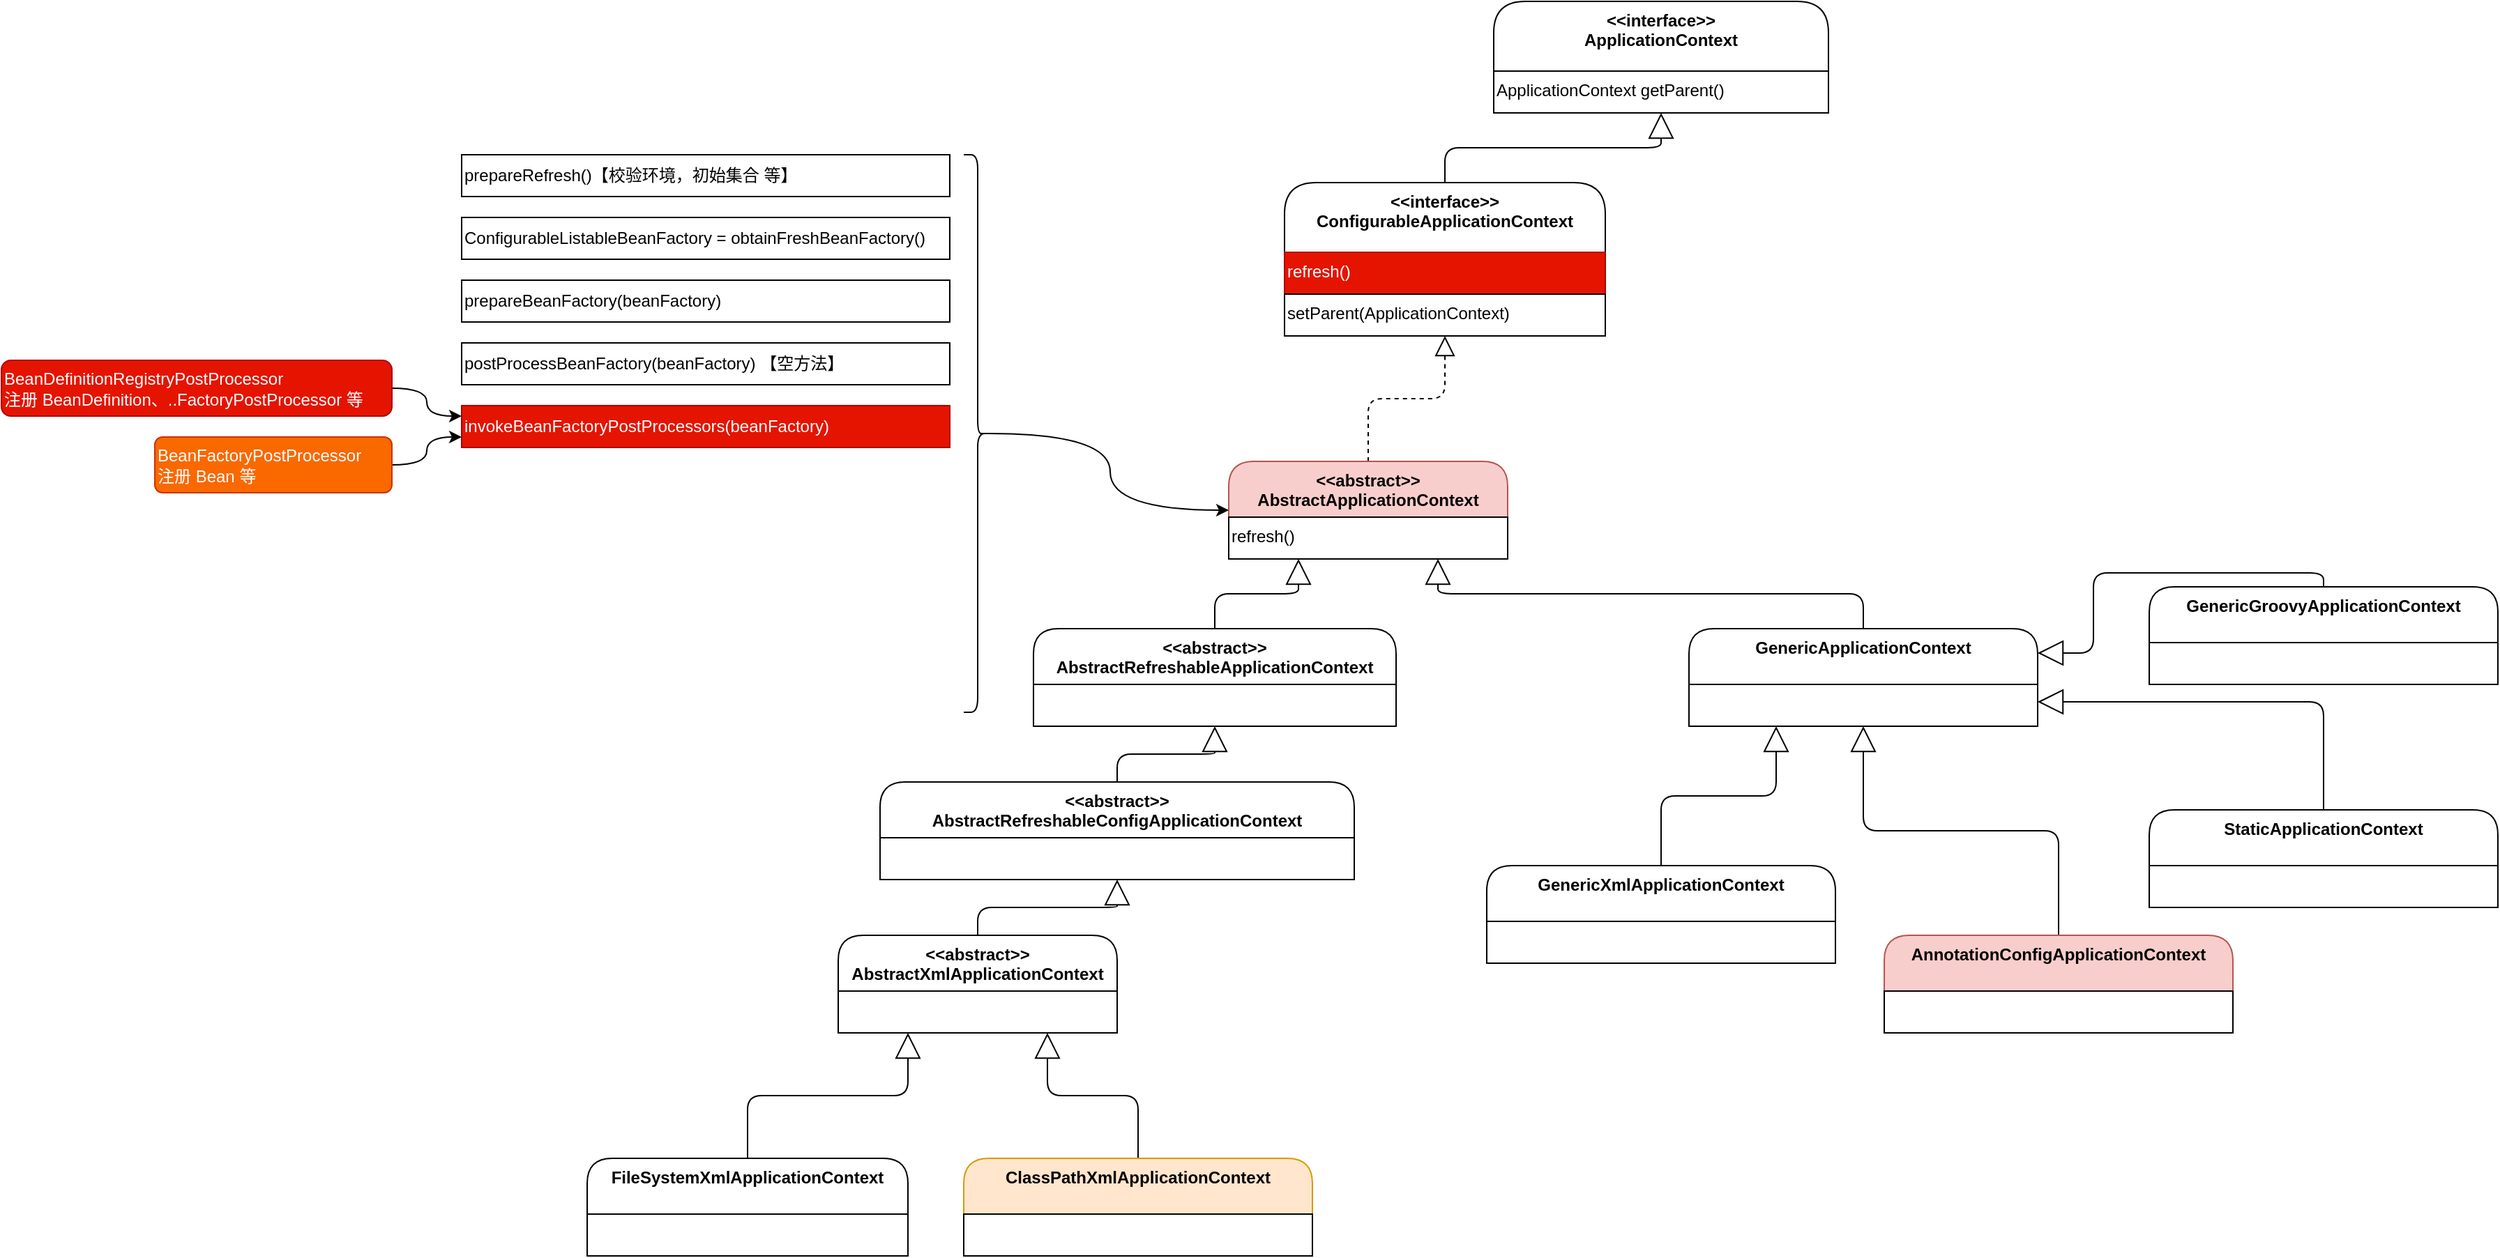 <mxfile version="14.4.3" type="device" pages="3"><diagram id="2eOBJbK9rwyMT7_WgI13" name="ApplicationContext"><mxGraphModel dx="1950" dy="743" grid="1" gridSize="10" guides="1" tooltips="1" connect="1" arrows="1" fold="1" page="1" pageScale="1" pageWidth="827" pageHeight="1169" math="0" shadow="0"><root><mxCell id="Z-_brE4F3UOlO_tRf-T5-0"/><mxCell id="Z-_brE4F3UOlO_tRf-T5-1" parent="Z-_brE4F3UOlO_tRf-T5-0"/><mxCell id="tcb4cAzJJdd2YzexwwBs-0" value="&lt;&lt;interface&gt;&gt;&#10;ApplicationContext&#10;" style="swimlane;fontStyle=1;align=center;verticalAlign=top;childLayout=stackLayout;horizontal=1;startSize=50;horizontalStack=0;resizeParent=1;resizeParentMax=0;resizeLast=0;collapsible=1;marginBottom=0;rounded=1;shadow=0;glass=0;sketch=0;html=0;" parent="Z-_brE4F3UOlO_tRf-T5-1" vertex="1"><mxGeometry x="270" y="140" width="240" height="80" as="geometry"><mxRectangle x="200" y="1001" width="260" height="26" as="alternateBounds"/></mxGeometry></mxCell><mxCell id="tcb4cAzJJdd2YzexwwBs-1" value="ApplicationContext getParent()" style="rounded=0;whiteSpace=wrap;shadow=0;glass=0;sketch=0;align=left;verticalAlign=top;" parent="tcb4cAzJJdd2YzexwwBs-0" vertex="1"><mxGeometry y="50" width="240" height="30" as="geometry"/></mxCell><mxCell id="tcb4cAzJJdd2YzexwwBs-4" value="&lt;&lt;interface&gt;&gt;&#10;ConfigurableApplicationContext&#10;" style="swimlane;fontStyle=1;align=center;verticalAlign=top;childLayout=stackLayout;horizontal=1;startSize=50;horizontalStack=0;resizeParent=1;resizeParentMax=0;resizeLast=0;collapsible=1;marginBottom=0;rounded=1;shadow=0;glass=0;sketch=0;html=0;" parent="Z-_brE4F3UOlO_tRf-T5-1" vertex="1"><mxGeometry x="120" y="270" width="230" height="110" as="geometry"><mxRectangle x="200" y="1001" width="260" height="26" as="alternateBounds"/></mxGeometry></mxCell><mxCell id="tcb4cAzJJdd2YzexwwBs-5" value="refresh()" style="rounded=0;whiteSpace=wrap;shadow=0;glass=0;sketch=0;align=left;verticalAlign=top;fillColor=#e51400;strokeColor=#B20000;fontColor=#ffffff;" parent="tcb4cAzJJdd2YzexwwBs-4" vertex="1"><mxGeometry y="50" width="230" height="30" as="geometry"/></mxCell><mxCell id="tcb4cAzJJdd2YzexwwBs-7" value="setParent(ApplicationContext)" style="rounded=0;whiteSpace=wrap;shadow=0;glass=0;sketch=0;align=left;verticalAlign=top;" parent="tcb4cAzJJdd2YzexwwBs-4" vertex="1"><mxGeometry y="80" width="230" height="30" as="geometry"/></mxCell><mxCell id="tcb4cAzJJdd2YzexwwBs-6" value="" style="endArrow=block;endSize=16;endFill=0;html=1;edgeStyle=orthogonalEdgeStyle;" parent="Z-_brE4F3UOlO_tRf-T5-1" source="tcb4cAzJJdd2YzexwwBs-4" target="tcb4cAzJJdd2YzexwwBs-0" edge="1"><mxGeometry x="-265" y="40" width="160" as="geometry"><mxPoint x="40" y="330" as="sourcePoint"/><mxPoint x="157.5" y="190" as="targetPoint"/></mxGeometry></mxCell><mxCell id="tcb4cAzJJdd2YzexwwBs-9" value="" style="endArrow=block;dashed=1;endFill=0;endSize=12;html=1;edgeStyle=orthogonalEdgeStyle;" parent="Z-_brE4F3UOlO_tRf-T5-1" source="tcb4cAzJJdd2YzexwwBs-2" target="tcb4cAzJJdd2YzexwwBs-4" edge="1"><mxGeometry x="-57.5" y="235" width="160" as="geometry"><mxPoint x="122.5" y="525" as="sourcePoint"/><mxPoint x="30" y="380" as="targetPoint"/></mxGeometry></mxCell><mxCell id="tcb4cAzJJdd2YzexwwBs-2" value="&lt;&lt;abstract&gt;&gt;&#10;AbstractApplicationContext" style="swimlane;fontStyle=1;align=center;verticalAlign=top;childLayout=stackLayout;horizontal=1;startSize=40;horizontalStack=0;resizeParent=1;resizeParentMax=0;resizeLast=0;collapsible=1;marginBottom=0;rounded=1;shadow=0;glass=0;sketch=0;html=0;fillColor=#f8cecc;strokeColor=#b85450;" parent="Z-_brE4F3UOlO_tRf-T5-1" vertex="1"><mxGeometry x="80" y="470" width="200" height="70" as="geometry"><mxRectangle x="200" y="1001" width="260" height="26" as="alternateBounds"/></mxGeometry></mxCell><mxCell id="tcb4cAzJJdd2YzexwwBs-3" value="refresh()" style="rounded=0;whiteSpace=wrap;shadow=0;glass=0;sketch=0;align=left;verticalAlign=top;" parent="tcb4cAzJJdd2YzexwwBs-2" vertex="1"><mxGeometry y="40" width="200" height="30" as="geometry"/></mxCell><mxCell id="tcb4cAzJJdd2YzexwwBs-10" value="&lt;&lt;abstract&gt;&gt;&#10;AbstractRefreshableApplicationContext" style="swimlane;fontStyle=1;align=center;verticalAlign=top;childLayout=stackLayout;horizontal=1;startSize=40;horizontalStack=0;resizeParent=1;resizeParentMax=0;resizeLast=0;collapsible=1;marginBottom=0;rounded=1;shadow=0;glass=0;sketch=0;html=0;" parent="Z-_brE4F3UOlO_tRf-T5-1" vertex="1"><mxGeometry x="-60" y="590" width="260" height="70" as="geometry"><mxRectangle x="200" y="1001" width="260" height="26" as="alternateBounds"/></mxGeometry></mxCell><mxCell id="tcb4cAzJJdd2YzexwwBs-11" value="" style="rounded=0;whiteSpace=wrap;shadow=0;glass=0;sketch=0;align=left;verticalAlign=top;" parent="tcb4cAzJJdd2YzexwwBs-10" vertex="1"><mxGeometry y="40" width="260" height="30" as="geometry"/></mxCell><mxCell id="tcb4cAzJJdd2YzexwwBs-12" value="&lt;&lt;abstract&gt;&gt;&#10;AbstractRefreshableConfigApplicationContext" style="swimlane;fontStyle=1;align=center;verticalAlign=top;childLayout=stackLayout;horizontal=1;startSize=40;horizontalStack=0;resizeParent=1;resizeParentMax=0;resizeLast=0;collapsible=1;marginBottom=0;rounded=1;shadow=0;glass=0;sketch=0;html=0;" parent="Z-_brE4F3UOlO_tRf-T5-1" vertex="1"><mxGeometry x="-170" y="700" width="340" height="70" as="geometry"><mxRectangle x="200" y="1001" width="260" height="26" as="alternateBounds"/></mxGeometry></mxCell><mxCell id="tcb4cAzJJdd2YzexwwBs-13" value="" style="rounded=0;whiteSpace=wrap;shadow=0;glass=0;sketch=0;align=left;verticalAlign=top;" parent="tcb4cAzJJdd2YzexwwBs-12" vertex="1"><mxGeometry y="40" width="340" height="30" as="geometry"/></mxCell><mxCell id="tcb4cAzJJdd2YzexwwBs-14" value="&lt;&lt;abstract&gt;&gt;&#10;AbstractXmlApplicationContext" style="swimlane;fontStyle=1;align=center;verticalAlign=top;childLayout=stackLayout;horizontal=1;startSize=40;horizontalStack=0;resizeParent=1;resizeParentMax=0;resizeLast=0;collapsible=1;marginBottom=0;rounded=1;shadow=0;glass=0;sketch=0;html=0;" parent="Z-_brE4F3UOlO_tRf-T5-1" vertex="1"><mxGeometry x="-200" y="810" width="200" height="70" as="geometry"><mxRectangle x="200" y="1001" width="260" height="26" as="alternateBounds"/></mxGeometry></mxCell><mxCell id="tcb4cAzJJdd2YzexwwBs-15" value="" style="rounded=0;whiteSpace=wrap;shadow=0;glass=0;sketch=0;align=left;verticalAlign=top;" parent="tcb4cAzJJdd2YzexwwBs-14" vertex="1"><mxGeometry y="40" width="200" height="30" as="geometry"/></mxCell><mxCell id="tcb4cAzJJdd2YzexwwBs-33" value="" style="endArrow=block;endSize=16;endFill=0;html=1;edgeStyle=orthogonalEdgeStyle;exitX=0.5;exitY=0;exitDx=0;exitDy=0;entryX=0.5;entryY=1;entryDx=0;entryDy=0;" parent="Z-_brE4F3UOlO_tRf-T5-1" source="tcb4cAzJJdd2YzexwwBs-14" target="tcb4cAzJJdd2YzexwwBs-12" edge="1"><mxGeometry x="-675" y="570" width="160" as="geometry"><mxPoint x="-370" y="860" as="sourcePoint"/><mxPoint x="-252.5" y="720" as="targetPoint"/></mxGeometry></mxCell><mxCell id="tcb4cAzJJdd2YzexwwBs-34" value="" style="endArrow=block;endSize=16;endFill=0;html=1;edgeStyle=orthogonalEdgeStyle;exitX=0.5;exitY=0;exitDx=0;exitDy=0;entryX=0.5;entryY=1;entryDx=0;entryDy=0;" parent="Z-_brE4F3UOlO_tRf-T5-1" source="tcb4cAzJJdd2YzexwwBs-12" target="tcb4cAzJJdd2YzexwwBs-10" edge="1"><mxGeometry x="-555" y="250" width="160" as="geometry"><mxPoint x="-250" y="540" as="sourcePoint"/><mxPoint x="-90" y="670" as="targetPoint"/></mxGeometry></mxCell><mxCell id="tcb4cAzJJdd2YzexwwBs-35" value="" style="endArrow=block;endSize=16;endFill=0;html=1;edgeStyle=orthogonalEdgeStyle;exitX=0.5;exitY=0;exitDx=0;exitDy=0;entryX=0.75;entryY=1;entryDx=0;entryDy=0;" parent="Z-_brE4F3UOlO_tRf-T5-1" source="tcb4cAzJJdd2YzexwwBs-21" target="tcb4cAzJJdd2YzexwwBs-3" edge="1"><mxGeometry x="-545" y="260" width="160" as="geometry"><mxPoint x="-240" y="550" as="sourcePoint"/><mxPoint x="-122.5" y="410" as="targetPoint"/></mxGeometry></mxCell><mxCell id="tcb4cAzJJdd2YzexwwBs-36" value="" style="endArrow=block;endSize=16;endFill=0;html=1;edgeStyle=orthogonalEdgeStyle;entryX=0.25;entryY=1;entryDx=0;entryDy=0;" parent="Z-_brE4F3UOlO_tRf-T5-1" source="tcb4cAzJJdd2YzexwwBs-10" target="tcb4cAzJJdd2YzexwwBs-2" edge="1"><mxGeometry x="-535" y="270" width="160" as="geometry"><mxPoint x="-230" y="560" as="sourcePoint"/><mxPoint x="-112.5" y="420" as="targetPoint"/></mxGeometry></mxCell><mxCell id="tcb4cAzJJdd2YzexwwBs-38" value="" style="endArrow=block;endSize=16;endFill=0;html=1;edgeStyle=orthogonalEdgeStyle;exitX=0.5;exitY=0;exitDx=0;exitDy=0;entryX=0.75;entryY=1;entryDx=0;entryDy=0;" parent="Z-_brE4F3UOlO_tRf-T5-1" source="tcb4cAzJJdd2YzexwwBs-18" target="tcb4cAzJJdd2YzexwwBs-14" edge="1"><mxGeometry x="-685" y="470" width="160" as="geometry"><mxPoint x="-380" y="760" as="sourcePoint"/><mxPoint x="-60" y="910" as="targetPoint"/></mxGeometry></mxCell><mxCell id="tcb4cAzJJdd2YzexwwBs-39" value="" style="endArrow=block;endSize=16;endFill=0;html=1;edgeStyle=orthogonalEdgeStyle;exitX=0.5;exitY=0;exitDx=0;exitDy=0;entryX=0.25;entryY=1;entryDx=0;entryDy=0;" parent="Z-_brE4F3UOlO_tRf-T5-1" source="tcb4cAzJJdd2YzexwwBs-16" target="tcb4cAzJJdd2YzexwwBs-14" edge="1"><mxGeometry x="-675" y="480" width="160" as="geometry"><mxPoint x="-370" y="770" as="sourcePoint"/><mxPoint x="-252.5" y="630" as="targetPoint"/></mxGeometry></mxCell><mxCell id="tcb4cAzJJdd2YzexwwBs-40" value="" style="endArrow=block;endSize=16;endFill=0;html=1;edgeStyle=orthogonalEdgeStyle;exitX=0.5;exitY=0;exitDx=0;exitDy=0;" parent="Z-_brE4F3UOlO_tRf-T5-1" source="tcb4cAzJJdd2YzexwwBs-25" target="tcb4cAzJJdd2YzexwwBs-21" edge="1"><mxGeometry x="-665" y="490" width="160" as="geometry"><mxPoint x="-360" y="780" as="sourcePoint"/><mxPoint x="-242.5" y="640" as="targetPoint"/></mxGeometry></mxCell><mxCell id="tcb4cAzJJdd2YzexwwBs-41" value="" style="endArrow=block;endSize=16;endFill=0;html=1;edgeStyle=orthogonalEdgeStyle;exitX=0.5;exitY=0;exitDx=0;exitDy=0;entryX=0.25;entryY=1;entryDx=0;entryDy=0;" parent="Z-_brE4F3UOlO_tRf-T5-1" source="tcb4cAzJJdd2YzexwwBs-23" target="tcb4cAzJJdd2YzexwwBs-21" edge="1"><mxGeometry x="-655" y="500" width="160" as="geometry"><mxPoint x="-350" y="790" as="sourcePoint"/><mxPoint x="-232.5" y="650" as="targetPoint"/></mxGeometry></mxCell><mxCell id="tcb4cAzJJdd2YzexwwBs-21" value="GenericApplicationContext" style="swimlane;fontStyle=1;align=center;verticalAlign=top;childLayout=stackLayout;horizontal=1;startSize=40;horizontalStack=0;resizeParent=1;resizeParentMax=0;resizeLast=0;collapsible=1;marginBottom=0;rounded=1;shadow=0;glass=0;sketch=0;html=0;" parent="Z-_brE4F3UOlO_tRf-T5-1" vertex="1"><mxGeometry x="410" y="590" width="250" height="70" as="geometry"><mxRectangle x="200" y="1001" width="260" height="26" as="alternateBounds"/></mxGeometry></mxCell><mxCell id="tcb4cAzJJdd2YzexwwBs-22" value="" style="rounded=0;whiteSpace=wrap;shadow=0;glass=0;sketch=0;align=left;verticalAlign=top;" parent="tcb4cAzJJdd2YzexwwBs-21" vertex="1"><mxGeometry y="40" width="250" height="30" as="geometry"/></mxCell><mxCell id="tcb4cAzJJdd2YzexwwBs-43" value="" style="endArrow=block;endSize=16;endFill=0;html=1;edgeStyle=orthogonalEdgeStyle;exitX=0.5;exitY=0;exitDx=0;exitDy=0;entryX=1;entryY=0.75;entryDx=0;entryDy=0;" parent="Z-_brE4F3UOlO_tRf-T5-1" source="tcb4cAzJJdd2YzexwwBs-29" target="tcb4cAzJJdd2YzexwwBs-21" edge="1"><mxGeometry x="-655" y="500" width="160" as="geometry"><mxPoint x="475" y="850" as="sourcePoint"/><mxPoint x="482.5" y="670" as="targetPoint"/></mxGeometry></mxCell><mxCell id="tcb4cAzJJdd2YzexwwBs-44" value="" style="endArrow=block;endSize=16;endFill=0;html=1;edgeStyle=orthogonalEdgeStyle;exitX=0.5;exitY=0;exitDx=0;exitDy=0;entryX=1;entryY=0.25;entryDx=0;entryDy=0;" parent="Z-_brE4F3UOlO_tRf-T5-1" source="tcb4cAzJJdd2YzexwwBs-27" target="tcb4cAzJJdd2YzexwwBs-21" edge="1"><mxGeometry x="-645" y="510" width="160" as="geometry"><mxPoint x="845" y="730" as="sourcePoint"/><mxPoint x="607.5" y="670" as="targetPoint"/></mxGeometry></mxCell><mxCell id="tcb4cAzJJdd2YzexwwBs-29" value="StaticApplicationContext" style="swimlane;fontStyle=1;align=center;verticalAlign=top;childLayout=stackLayout;horizontal=1;startSize=40;horizontalStack=0;resizeParent=1;resizeParentMax=0;resizeLast=0;collapsible=1;marginBottom=0;rounded=1;shadow=0;glass=0;sketch=0;html=0;" parent="Z-_brE4F3UOlO_tRf-T5-1" vertex="1"><mxGeometry x="740" y="720" width="250" height="70" as="geometry"><mxRectangle x="200" y="1001" width="260" height="26" as="alternateBounds"/></mxGeometry></mxCell><mxCell id="tcb4cAzJJdd2YzexwwBs-30" value="" style="rounded=0;whiteSpace=wrap;shadow=0;glass=0;sketch=0;align=left;verticalAlign=top;" parent="tcb4cAzJJdd2YzexwwBs-29" vertex="1"><mxGeometry y="40" width="250" height="30" as="geometry"/></mxCell><mxCell id="tcb4cAzJJdd2YzexwwBs-27" value="GenericGroovyApplicationContext" style="swimlane;fontStyle=1;align=center;verticalAlign=top;childLayout=stackLayout;horizontal=1;startSize=40;horizontalStack=0;resizeParent=1;resizeParentMax=0;resizeLast=0;collapsible=1;marginBottom=0;rounded=1;shadow=0;glass=0;sketch=0;html=0;" parent="Z-_brE4F3UOlO_tRf-T5-1" vertex="1"><mxGeometry x="740" y="560" width="250" height="70" as="geometry"><mxRectangle x="200" y="1001" width="260" height="26" as="alternateBounds"/></mxGeometry></mxCell><mxCell id="tcb4cAzJJdd2YzexwwBs-28" value="" style="rounded=0;whiteSpace=wrap;shadow=0;glass=0;sketch=0;align=left;verticalAlign=top;" parent="tcb4cAzJJdd2YzexwwBs-27" vertex="1"><mxGeometry y="40" width="250" height="30" as="geometry"/></mxCell><mxCell id="tcb4cAzJJdd2YzexwwBs-23" value="GenericXmlApplicationContext" style="swimlane;fontStyle=1;align=center;verticalAlign=top;childLayout=stackLayout;horizontal=1;startSize=40;horizontalStack=0;resizeParent=1;resizeParentMax=0;resizeLast=0;collapsible=1;marginBottom=0;rounded=1;shadow=0;glass=0;sketch=0;html=0;" parent="Z-_brE4F3UOlO_tRf-T5-1" vertex="1"><mxGeometry x="265" y="760" width="250" height="70" as="geometry"><mxRectangle x="200" y="1001" width="260" height="26" as="alternateBounds"/></mxGeometry></mxCell><mxCell id="tcb4cAzJJdd2YzexwwBs-24" value="" style="rounded=0;whiteSpace=wrap;shadow=0;glass=0;sketch=0;align=left;verticalAlign=top;" parent="tcb4cAzJJdd2YzexwwBs-23" vertex="1"><mxGeometry y="40" width="250" height="30" as="geometry"/></mxCell><mxCell id="tcb4cAzJJdd2YzexwwBs-25" value="AnnotationConfigApplicationContext" style="swimlane;fontStyle=1;align=center;verticalAlign=top;childLayout=stackLayout;horizontal=1;startSize=40;horizontalStack=0;resizeParent=1;resizeParentMax=0;resizeLast=0;collapsible=1;marginBottom=0;rounded=1;shadow=0;glass=0;sketch=0;html=0;fillColor=#f8cecc;strokeColor=#b85450;" parent="Z-_brE4F3UOlO_tRf-T5-1" vertex="1"><mxGeometry x="550" y="810" width="250" height="70" as="geometry"><mxRectangle x="200" y="1001" width="260" height="26" as="alternateBounds"/></mxGeometry></mxCell><mxCell id="tcb4cAzJJdd2YzexwwBs-26" value="" style="rounded=0;whiteSpace=wrap;shadow=0;glass=0;sketch=0;align=left;verticalAlign=top;" parent="tcb4cAzJJdd2YzexwwBs-25" vertex="1"><mxGeometry y="40" width="250" height="30" as="geometry"/></mxCell><mxCell id="tcb4cAzJJdd2YzexwwBs-16" value="FileSystemXmlApplicationContext" style="swimlane;fontStyle=1;align=center;verticalAlign=top;childLayout=stackLayout;horizontal=1;startSize=40;horizontalStack=0;resizeParent=1;resizeParentMax=0;resizeLast=0;collapsible=1;marginBottom=0;rounded=1;shadow=0;glass=0;sketch=0;html=0;" parent="Z-_brE4F3UOlO_tRf-T5-1" vertex="1"><mxGeometry x="-380" y="970" width="230" height="70" as="geometry"><mxRectangle x="200" y="1001" width="260" height="26" as="alternateBounds"/></mxGeometry></mxCell><mxCell id="tcb4cAzJJdd2YzexwwBs-17" value="" style="rounded=0;whiteSpace=wrap;shadow=0;glass=0;sketch=0;align=left;verticalAlign=top;" parent="tcb4cAzJJdd2YzexwwBs-16" vertex="1"><mxGeometry y="40" width="230" height="30" as="geometry"/></mxCell><mxCell id="tcb4cAzJJdd2YzexwwBs-18" value="ClassPathXmlApplicationContext" style="swimlane;fontStyle=1;align=center;verticalAlign=top;childLayout=stackLayout;horizontal=1;startSize=40;horizontalStack=0;resizeParent=1;resizeParentMax=0;resizeLast=0;collapsible=1;marginBottom=0;rounded=1;shadow=0;glass=0;sketch=0;html=0;fillColor=#ffe6cc;strokeColor=#d79b00;" parent="Z-_brE4F3UOlO_tRf-T5-1" vertex="1"><mxGeometry x="-110" y="970" width="250" height="70" as="geometry"><mxRectangle x="200" y="1001" width="260" height="26" as="alternateBounds"/></mxGeometry></mxCell><mxCell id="tcb4cAzJJdd2YzexwwBs-19" value="" style="rounded=0;whiteSpace=wrap;shadow=0;glass=0;sketch=0;align=left;verticalAlign=top;" parent="tcb4cAzJJdd2YzexwwBs-18" vertex="1"><mxGeometry y="40" width="250" height="30" as="geometry"/></mxCell><mxCell id="yfQ4MfpyeCQayg9j_jtX-0" value="prepareRefresh()【校验环境，初始集合 等】" style="rounded=0;whiteSpace=wrap;align=left;" vertex="1" parent="Z-_brE4F3UOlO_tRf-T5-1"><mxGeometry x="-470" y="250" width="350" height="30" as="geometry"/></mxCell><mxCell id="yfQ4MfpyeCQayg9j_jtX-1" value="ConfigurableListableBeanFactory = obtainFreshBeanFactory()" style="rounded=0;whiteSpace=wrap;align=left;" vertex="1" parent="Z-_brE4F3UOlO_tRf-T5-1"><mxGeometry x="-470" y="295" width="350" height="30" as="geometry"/></mxCell><mxCell id="yfQ4MfpyeCQayg9j_jtX-2" value="prepareBeanFactory(beanFactory)" style="rounded=0;whiteSpace=wrap;align=left;" vertex="1" parent="Z-_brE4F3UOlO_tRf-T5-1"><mxGeometry x="-470" y="340" width="350" height="30" as="geometry"/></mxCell><mxCell id="yfQ4MfpyeCQayg9j_jtX-3" value="postProcessBeanFactory(beanFactory) 【空方法】" style="rounded=0;whiteSpace=wrap;align=left;" vertex="1" parent="Z-_brE4F3UOlO_tRf-T5-1"><mxGeometry x="-470" y="385" width="350" height="30" as="geometry"/></mxCell><mxCell id="yfQ4MfpyeCQayg9j_jtX-4" value="invokeBeanFactoryPostProcessors(beanFactory)" style="rounded=0;whiteSpace=wrap;align=left;fillColor=#e51400;strokeColor=#B20000;fontColor=#ffffff;" vertex="1" parent="Z-_brE4F3UOlO_tRf-T5-1"><mxGeometry x="-470" y="430" width="350" height="30" as="geometry"/></mxCell><mxCell id="oDiPn6DQFCnQ01coAmOC-1" style="edgeStyle=orthogonalEdgeStyle;rounded=0;orthogonalLoop=1;jettySize=auto;html=1;exitX=1;exitY=0.5;exitDx=0;exitDy=0;entryX=0;entryY=0.25;entryDx=0;entryDy=0;curved=1;" edge="1" parent="Z-_brE4F3UOlO_tRf-T5-1" source="xXfWSfPj-oi5NEcWTPFR-0" target="yfQ4MfpyeCQayg9j_jtX-4"><mxGeometry relative="1" as="geometry"/></mxCell><mxCell id="xXfWSfPj-oi5NEcWTPFR-0" value="BeanDefinitionRegistryPostProcessor&#10;注册 BeanDefinition、..FactoryPostProcessor 等" style="rounded=1;whiteSpace=wrap;align=left;fillColor=#e51400;strokeColor=#B20000;fontColor=#ffffff;arcSize=17;" vertex="1" parent="Z-_brE4F3UOlO_tRf-T5-1"><mxGeometry x="-800" y="397.5" width="280" height="40" as="geometry"/></mxCell><mxCell id="oDiPn6DQFCnQ01coAmOC-2" style="edgeStyle=orthogonalEdgeStyle;curved=1;rounded=0;orthogonalLoop=1;jettySize=auto;html=1;exitX=1;exitY=0.5;exitDx=0;exitDy=0;entryX=0;entryY=0.75;entryDx=0;entryDy=0;" edge="1" parent="Z-_brE4F3UOlO_tRf-T5-1" source="xXfWSfPj-oi5NEcWTPFR-1" target="yfQ4MfpyeCQayg9j_jtX-4"><mxGeometry relative="1" as="geometry"/></mxCell><mxCell id="xXfWSfPj-oi5NEcWTPFR-1" value="BeanFactoryPostProcessor&#10;注册 Bean 等" style="rounded=1;whiteSpace=wrap;align=left;fillColor=#fa6800;strokeColor=#C73500;fontColor=#ffffff;arcSize=14;" vertex="1" parent="Z-_brE4F3UOlO_tRf-T5-1"><mxGeometry x="-690" y="452.5" width="170" height="40" as="geometry"/></mxCell><mxCell id="oDiPn6DQFCnQ01coAmOC-4" style="edgeStyle=orthogonalEdgeStyle;curved=1;rounded=0;orthogonalLoop=1;jettySize=auto;html=1;exitX=0.1;exitY=0.5;exitDx=0;exitDy=0;exitPerimeter=0;entryX=0;entryY=0.5;entryDx=0;entryDy=0;" edge="1" parent="Z-_brE4F3UOlO_tRf-T5-1" source="oDiPn6DQFCnQ01coAmOC-3" target="tcb4cAzJJdd2YzexwwBs-2"><mxGeometry relative="1" as="geometry"><mxPoint x="40" y="500" as="targetPoint"/></mxGeometry></mxCell><mxCell id="oDiPn6DQFCnQ01coAmOC-3" value="" style="shape=curlyBracket;whiteSpace=wrap;html=1;rounded=1;align=left;rotation=-180;" vertex="1" parent="Z-_brE4F3UOlO_tRf-T5-1"><mxGeometry x="-110" y="250" width="20" height="400" as="geometry"/></mxCell></root></mxGraphModel></diagram><diagram id="_Wa4M_8DhjbbxQe5gUPV" name="BeanFactoryPostProcessor"><mxGraphModel dx="1752" dy="612" grid="1" gridSize="10" guides="1" tooltips="1" connect="1" arrows="1" fold="1" page="1" pageScale="1" pageWidth="827" pageHeight="1169" math="0" shadow="0"><root><mxCell id="0"/><mxCell id="1" parent="0"/><mxCell id="1BXnFcLmE8y0xyiQ2Ra1-1" value="&lt;&lt;interface&gt;&gt;&#10;BeanFactoryPostProcessor&#10;容器后置处理器" style="swimlane;fontStyle=1;align=center;verticalAlign=top;childLayout=stackLayout;horizontal=1;startSize=50;horizontalStack=0;resizeParent=1;resizeParentMax=0;resizeLast=0;collapsible=1;marginBottom=0;rounded=1;shadow=0;glass=0;sketch=0;html=0;" parent="1" vertex="1"><mxGeometry x="270" y="140" width="330" height="80" as="geometry"><mxRectangle x="200" y="1001" width="260" height="26" as="alternateBounds"/></mxGeometry></mxCell><mxCell id="1BXnFcLmE8y0xyiQ2Ra1-2" value="postProcessBeanFactory(ConfigurableListableBeanFactory)" style="rounded=0;whiteSpace=wrap;shadow=0;glass=0;sketch=0;align=left;verticalAlign=top;" parent="1BXnFcLmE8y0xyiQ2Ra1-1" vertex="1"><mxGeometry y="50" width="330" height="30" as="geometry"/></mxCell><mxCell id="1BXnFcLmE8y0xyiQ2Ra1-5" value="" style="endArrow=block;endSize=16;endFill=0;html=1;edgeStyle=orthogonalEdgeStyle;exitX=0.5;exitY=0;exitDx=0;exitDy=0;entryX=0.25;entryY=1;entryDx=0;entryDy=0;" parent="1" source="1BXnFcLmE8y0xyiQ2Ra1-3" target="1BXnFcLmE8y0xyiQ2Ra1-1" edge="1"><mxGeometry x="-335" y="160" width="160" as="geometry"><mxPoint x="-30" y="450" as="sourcePoint"/><mxPoint x="87.5" y="310" as="targetPoint"/></mxGeometry></mxCell><mxCell id="1BXnFcLmE8y0xyiQ2Ra1-3" value="&lt;&lt;interface&gt;&gt; &#10;BeanDefinitionRegistryPostProcessor&#10;[since 3.0.1]  执行顺序先于 BeanFactoryPostProcessor" style="swimlane;fontStyle=1;align=center;verticalAlign=top;childLayout=stackLayout;horizontal=1;startSize=50;horizontalStack=0;resizeParent=1;resizeParentMax=0;resizeLast=0;collapsible=1;marginBottom=0;rounded=1;shadow=0;glass=0;sketch=0;html=0;" parent="1" vertex="1"><mxGeometry x="-170" y="390" width="330" height="80" as="geometry"><mxRectangle x="200" y="1001" width="260" height="26" as="alternateBounds"/></mxGeometry></mxCell><mxCell id="1BXnFcLmE8y0xyiQ2Ra1-4" value="postProcessBeanDefinitionRegistry(BeanDefinitionRegistry)" style="rounded=0;whiteSpace=wrap;shadow=0;glass=0;sketch=0;align=left;verticalAlign=top;" parent="1BXnFcLmE8y0xyiQ2Ra1-3" vertex="1"><mxGeometry y="50" width="330" height="30" as="geometry"/></mxCell><mxCell id="VCSdoPsyWEFUGbqMfgGL-1" value="ConfigurationClassPostProcessor&#10;@Configuration、@Import.. 处理" style="swimlane;fontStyle=1;align=center;verticalAlign=top;childLayout=stackLayout;horizontal=1;startSize=40;horizontalStack=0;resizeParent=1;resizeParentMax=0;resizeLast=0;collapsible=1;marginBottom=0;rounded=1;shadow=0;glass=0;sketch=0;html=0;fillColor=#e51400;strokeColor=#B20000;fontColor=#ffffff;" parent="1" vertex="1"><mxGeometry x="-170" y="530" width="330" height="70" as="geometry"><mxRectangle x="200" y="1001" width="260" height="26" as="alternateBounds"/></mxGeometry></mxCell><mxCell id="VCSdoPsyWEFUGbqMfgGL-2" value="" style="rounded=0;whiteSpace=wrap;shadow=0;glass=0;sketch=0;align=left;verticalAlign=top;" parent="VCSdoPsyWEFUGbqMfgGL-1" vertex="1"><mxGeometry y="40" width="330" height="30" as="geometry"/></mxCell><mxCell id="5JcEmMoESgC96Hs4kN_n-13" value="" style="endArrow=block;dashed=1;endFill=0;endSize=12;html=1;edgeStyle=orthogonalEdgeStyle;exitX=0.5;exitY=0;exitDx=0;exitDy=0;entryX=0.5;entryY=1;entryDx=0;entryDy=0;" parent="1" source="5JcEmMoESgC96Hs4kN_n-11" target="1BXnFcLmE8y0xyiQ2Ra1-2" edge="1"><mxGeometry x="692.5" y="-5" width="160" as="geometry"><mxPoint x="872.5" y="285" as="sourcePoint"/><mxPoint x="780" y="140" as="targetPoint"/></mxGeometry></mxCell><mxCell id="5JcEmMoESgC96Hs4kN_n-11" value="&lt;&lt;abstract&gt;&gt;&#10;PropertyResourceConfigurer" style="swimlane;fontStyle=1;align=center;verticalAlign=top;childLayout=stackLayout;horizontal=1;startSize=40;horizontalStack=0;resizeParent=1;resizeParentMax=0;resizeLast=0;collapsible=1;marginBottom=0;rounded=1;shadow=0;glass=0;sketch=0;html=0;fillColor=#f8cecc;strokeColor=#b85450;" parent="1" vertex="1"><mxGeometry x="335" y="350" width="200" height="70" as="geometry"><mxRectangle x="200" y="1001" width="260" height="26" as="alternateBounds"/></mxGeometry></mxCell><mxCell id="5JcEmMoESgC96Hs4kN_n-12" value="" style="rounded=0;whiteSpace=wrap;shadow=0;glass=0;sketch=0;align=left;verticalAlign=top;" parent="5JcEmMoESgC96Hs4kN_n-11" vertex="1"><mxGeometry y="40" width="200" height="30" as="geometry"/></mxCell><mxCell id="5JcEmMoESgC96Hs4kN_n-3" value="EventListenerMethodProcessor" style="swimlane;fontStyle=1;align=center;verticalAlign=top;childLayout=stackLayout;horizontal=1;startSize=40;horizontalStack=0;resizeParent=1;resizeParentMax=0;resizeLast=0;collapsible=1;marginBottom=0;rounded=1;shadow=0;glass=0;sketch=0;html=0;" parent="1" vertex="1"><mxGeometry x="580" y="350" width="200" height="70" as="geometry"><mxRectangle x="200" y="1001" width="260" height="26" as="alternateBounds"/></mxGeometry></mxCell><mxCell id="5JcEmMoESgC96Hs4kN_n-4" value="" style="rounded=0;whiteSpace=wrap;shadow=0;glass=0;sketch=0;align=left;verticalAlign=top;" parent="5JcEmMoESgC96Hs4kN_n-3" vertex="1"><mxGeometry y="40" width="200" height="30" as="geometry"/></mxCell><mxCell id="5JcEmMoESgC96Hs4kN_n-1" value="CustomAutowireConfigurer" style="swimlane;fontStyle=1;align=center;verticalAlign=top;childLayout=stackLayout;horizontal=1;startSize=40;horizontalStack=0;resizeParent=1;resizeParentMax=0;resizeLast=0;collapsible=1;marginBottom=0;rounded=1;shadow=0;glass=0;sketch=0;html=0;" parent="1" vertex="1"><mxGeometry x="880" y="170" width="200" height="70" as="geometry"><mxRectangle x="200" y="1001" width="260" height="26" as="alternateBounds"/></mxGeometry></mxCell><mxCell id="5JcEmMoESgC96Hs4kN_n-2" value="" style="rounded=0;whiteSpace=wrap;shadow=0;glass=0;sketch=0;align=left;verticalAlign=top;" parent="5JcEmMoESgC96Hs4kN_n-1" vertex="1"><mxGeometry y="40" width="200" height="30" as="geometry"/></mxCell><mxCell id="5JcEmMoESgC96Hs4kN_n-5" value="CustomScopeConfigurer" style="swimlane;fontStyle=1;align=center;verticalAlign=top;childLayout=stackLayout;horizontal=1;startSize=40;horizontalStack=0;resizeParent=1;resizeParentMax=0;resizeLast=0;collapsible=1;marginBottom=0;rounded=1;shadow=0;glass=0;sketch=0;html=0;" parent="1" vertex="1"><mxGeometry x="880" y="260" width="200" height="70" as="geometry"><mxRectangle x="200" y="1001" width="260" height="26" as="alternateBounds"/></mxGeometry></mxCell><mxCell id="5JcEmMoESgC96Hs4kN_n-6" value="" style="rounded=0;whiteSpace=wrap;shadow=0;glass=0;sketch=0;align=left;verticalAlign=top;" parent="5JcEmMoESgC96Hs4kN_n-5" vertex="1"><mxGeometry y="40" width="200" height="30" as="geometry"/></mxCell><mxCell id="5JcEmMoESgC96Hs4kN_n-9" value="CustomEditorConfigurer" style="swimlane;fontStyle=1;align=center;verticalAlign=top;childLayout=stackLayout;horizontal=1;startSize=40;horizontalStack=0;resizeParent=1;resizeParentMax=0;resizeLast=0;collapsible=1;marginBottom=0;rounded=1;shadow=0;glass=0;sketch=0;html=0;" parent="1" vertex="1"><mxGeometry x="880" y="350" width="200" height="70" as="geometry"><mxRectangle x="200" y="1001" width="260" height="26" as="alternateBounds"/></mxGeometry></mxCell><mxCell id="5JcEmMoESgC96Hs4kN_n-10" value="" style="rounded=0;whiteSpace=wrap;shadow=0;glass=0;sketch=0;align=left;verticalAlign=top;" parent="5JcEmMoESgC96Hs4kN_n-9" vertex="1"><mxGeometry y="40" width="200" height="30" as="geometry"/></mxCell><mxCell id="5JcEmMoESgC96Hs4kN_n-7" value="[beans] DeprecatedBeanWarner&#10;对标记为 Deprecated 的 Bean 打印警告" style="swimlane;fontStyle=1;align=center;verticalAlign=top;childLayout=stackLayout;horizontal=1;startSize=40;horizontalStack=0;resizeParent=1;resizeParentMax=0;resizeLast=0;collapsible=1;marginBottom=0;rounded=1;shadow=0;glass=0;sketch=0;html=0;" parent="1" vertex="1"><mxGeometry x="865" y="450" width="230" height="70" as="geometry"><mxRectangle x="200" y="1001" width="260" height="26" as="alternateBounds"/></mxGeometry></mxCell><mxCell id="5JcEmMoESgC96Hs4kN_n-8" value="无引用" style="rounded=0;whiteSpace=wrap;shadow=0;glass=0;sketch=0;align=left;verticalAlign=top;" parent="5JcEmMoESgC96Hs4kN_n-7" vertex="1"><mxGeometry y="40" width="230" height="30" as="geometry"/></mxCell></root></mxGraphModel></diagram><diagram id="5g6E3YaqzTZQf7hJN3oX" name="@Import"><mxGraphModel dx="786" dy="1689" grid="1" gridSize="10" guides="1" tooltips="1" connect="1" arrows="1" fold="1" page="1" pageScale="1" pageWidth="827" pageHeight="1169" math="0" shadow="0"><root><mxCell id="vpUYBCcxxLR-Rf6eoDJu-0"/><mxCell id="vpUYBCcxxLR-Rf6eoDJu-1" parent="vpUYBCcxxLR-Rf6eoDJu-0"/><mxCell id="69Xxh1spGvo_JbpIRPnE-0" value="" style="swimlane;fontStyle=1;align=center;verticalAlign=top;childLayout=stackLayout;horizontal=1;startSize=40;horizontalStack=0;resizeParent=1;resizeParentMax=0;resizeLast=0;collapsible=1;marginBottom=0;rounded=1;shadow=0;glass=0;sketch=0;html=0;" parent="vpUYBCcxxLR-Rf6eoDJu-1" vertex="1"><mxGeometry x="160" y="380" width="330" height="70" as="geometry"><mxRectangle x="200" y="1001" width="260" height="26" as="alternateBounds"/></mxGeometry></mxCell><mxCell id="69Xxh1spGvo_JbpIRPnE-1" value="" style="rounded=0;whiteSpace=wrap;shadow=0;glass=0;sketch=0;align=left;verticalAlign=top;" parent="69Xxh1spGvo_JbpIRPnE-0" vertex="1"><mxGeometry y="40" width="330" height="30" as="geometry"/></mxCell><mxCell id="wZKEZdN6TZpCF6gFE8Z5-4" value="AnnotationConfigUtils.registerAnnotationConfigProcessors(BeanDefinitionRegistry)&#10;注册  ConfigurationClassPostProcessor" style="rounded=0;whiteSpace=wrap;" parent="vpUYBCcxxLR-Rf6eoDJu-1" vertex="1"><mxGeometry x="420" y="-190" width="450" height="60" as="geometry"/></mxCell><mxCell id="wZKEZdN6TZpCF6gFE8Z5-2" value="[context] ConfigurationClassPostProcessor&#10;@Configuration、@Import.. 处理" style="swimlane;fontStyle=1;align=center;verticalAlign=top;childLayout=stackLayout;horizontal=1;startSize=40;horizontalStack=0;resizeParent=1;resizeParentMax=0;resizeLast=0;collapsible=1;marginBottom=0;rounded=1;shadow=0;glass=0;sketch=0;html=0;" parent="vpUYBCcxxLR-Rf6eoDJu-1" vertex="1"><mxGeometry x="480" y="-100" width="330" height="70" as="geometry"><mxRectangle x="200" y="1001" width="260" height="26" as="alternateBounds"/></mxGeometry></mxCell><mxCell id="wZKEZdN6TZpCF6gFE8Z5-3" value="" style="rounded=0;whiteSpace=wrap;shadow=0;glass=0;sketch=0;align=left;verticalAlign=top;" parent="wZKEZdN6TZpCF6gFE8Z5-2" vertex="1"><mxGeometry y="40" width="330" height="30" as="geometry"/></mxCell><mxCell id="ubTi8ANaqX4HMR_4Ly0j-0" value="&lt;&lt;interface&gt;&gt;&#10;ImportBeanDefinitionRegistrar&#10;" style="swimlane;fontStyle=1;align=center;verticalAlign=top;childLayout=stackLayout;horizontal=1;startSize=50;horizontalStack=0;resizeParent=1;resizeParentMax=0;resizeLast=0;collapsible=1;marginBottom=0;rounded=1;shadow=0;glass=0;sketch=0;html=0;" parent="vpUYBCcxxLR-Rf6eoDJu-1" vertex="1"><mxGeometry x="240" y="40" width="380" height="80" as="geometry"><mxRectangle x="200" y="1001" width="260" height="26" as="alternateBounds"/></mxGeometry></mxCell><mxCell id="ubTi8ANaqX4HMR_4Ly0j-1" value="registerBeanDefinitions(AnnotationMetadata,BeanDefinitionRegistry)" style="rounded=0;whiteSpace=wrap;shadow=0;glass=0;sketch=0;align=left;verticalAlign=top;" parent="ubTi8ANaqX4HMR_4Ly0j-0" vertex="1"><mxGeometry y="50" width="380" height="30" as="geometry"/></mxCell><mxCell id="69Xxh1spGvo_JbpIRPnE-2" value="&lt;&lt;interface&gt;&gt;&#10;ImportSelector&#10;" style="swimlane;fontStyle=1;align=center;verticalAlign=top;childLayout=stackLayout;horizontal=1;startSize=50;horizontalStack=0;resizeParent=1;resizeParentMax=0;resizeLast=0;collapsible=1;marginBottom=0;rounded=1;shadow=0;glass=0;sketch=0;html=0;" parent="vpUYBCcxxLR-Rf6eoDJu-1" vertex="1"><mxGeometry x="670" y="40" width="380" height="110" as="geometry"><mxRectangle x="200" y="1001" width="260" height="26" as="alternateBounds"/></mxGeometry></mxCell><mxCell id="69Xxh1spGvo_JbpIRPnE-3" value="String[] selectImports(AnnotationMetadata)" style="rounded=0;whiteSpace=wrap;shadow=0;glass=0;sketch=0;align=left;verticalAlign=top;" parent="69Xxh1spGvo_JbpIRPnE-2" vertex="1"><mxGeometry y="50" width="380" height="30" as="geometry"/></mxCell><mxCell id="69Xxh1spGvo_JbpIRPnE-4" value="Predicate&lt;String&gt; getExclusionFilter()" style="rounded=0;whiteSpace=wrap;shadow=0;glass=0;sketch=0;align=left;verticalAlign=top;" parent="69Xxh1spGvo_JbpIRPnE-2" vertex="1"><mxGeometry y="80" width="380" height="30" as="geometry"/></mxCell></root></mxGraphModel></diagram></mxfile>